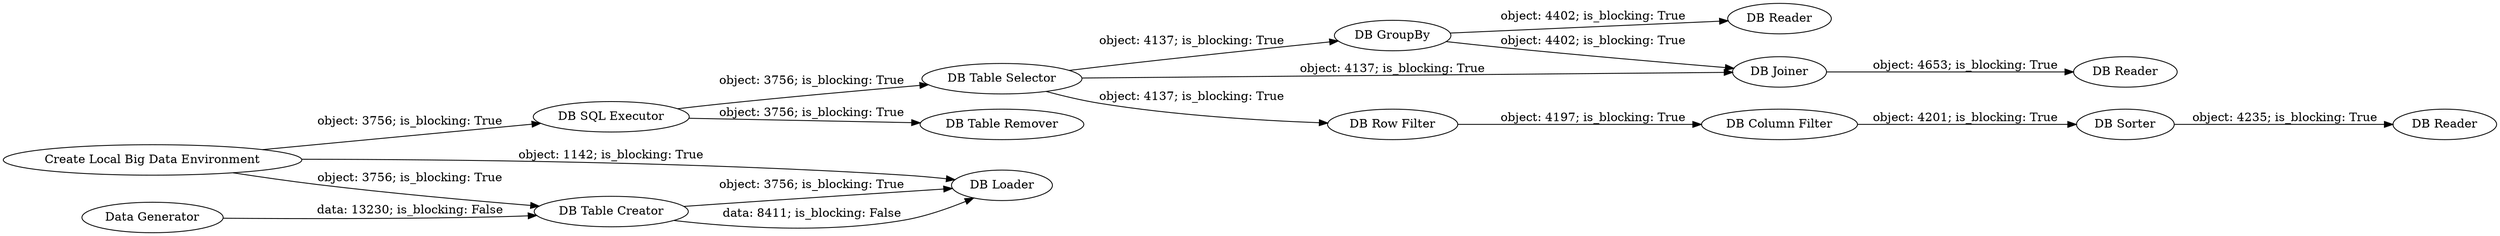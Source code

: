 digraph {
	"6523140844466420214_83" [label="DB SQL Executor"]
	"6523140844466420214_85" [label="DB Table Selector"]
	"6523140844466420214_97" [label="DB Table Creator"]
	"6523140844466420214_90" [label="DB Reader"]
	"6523140844466420214_87" [label="DB GroupBy"]
	"6523140844466420214_96" [label="Create Local Big Data Environment"]
	"6523140844466420214_88" [label="DB Column Filter"]
	"6523140844466420214_89" [label="DB Joiner"]
	"6523140844466420214_81" [label="Data Generator"]
	"6523140844466420214_93" [label="DB Reader"]
	"6523140844466420214_84" [label="DB Table Remover"]
	"6523140844466420214_91" [label="DB Sorter"]
	"6523140844466420214_86" [label="DB Row Filter"]
	"6523140844466420214_98" [label="DB Loader"]
	"6523140844466420214_92" [label="DB Reader"]
	"6523140844466420214_96" -> "6523140844466420214_83" [label="object: 3756; is_blocking: True"]
	"6523140844466420214_89" -> "6523140844466420214_92" [label="object: 4653; is_blocking: True"]
	"6523140844466420214_83" -> "6523140844466420214_84" [label="object: 3756; is_blocking: True"]
	"6523140844466420214_85" -> "6523140844466420214_89" [label="object: 4137; is_blocking: True"]
	"6523140844466420214_81" -> "6523140844466420214_97" [label="data: 13230; is_blocking: False"]
	"6523140844466420214_83" -> "6523140844466420214_85" [label="object: 3756; is_blocking: True"]
	"6523140844466420214_85" -> "6523140844466420214_86" [label="object: 4137; is_blocking: True"]
	"6523140844466420214_88" -> "6523140844466420214_91" [label="object: 4201; is_blocking: True"]
	"6523140844466420214_97" -> "6523140844466420214_98" [label="object: 3756; is_blocking: True"]
	"6523140844466420214_87" -> "6523140844466420214_89" [label="object: 4402; is_blocking: True"]
	"6523140844466420214_86" -> "6523140844466420214_88" [label="object: 4197; is_blocking: True"]
	"6523140844466420214_96" -> "6523140844466420214_98" [label="object: 1142; is_blocking: True"]
	"6523140844466420214_97" -> "6523140844466420214_98" [label="data: 8411; is_blocking: False"]
	"6523140844466420214_85" -> "6523140844466420214_87" [label="object: 4137; is_blocking: True"]
	"6523140844466420214_87" -> "6523140844466420214_90" [label="object: 4402; is_blocking: True"]
	"6523140844466420214_91" -> "6523140844466420214_93" [label="object: 4235; is_blocking: True"]
	"6523140844466420214_96" -> "6523140844466420214_97" [label="object: 3756; is_blocking: True"]
	rankdir=LR
}
